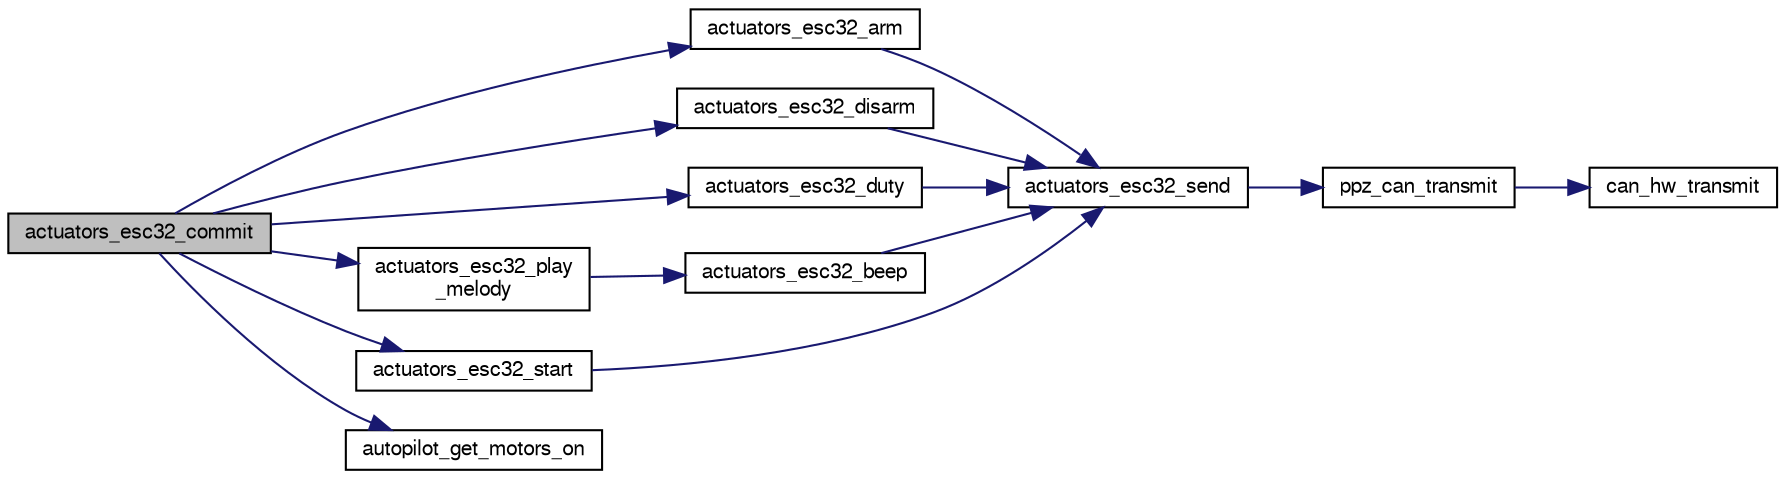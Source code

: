 digraph "actuators_esc32_commit"
{
  edge [fontname="FreeSans",fontsize="10",labelfontname="FreeSans",labelfontsize="10"];
  node [fontname="FreeSans",fontsize="10",shape=record];
  rankdir="LR";
  Node1 [label="actuators_esc32_commit",height=0.2,width=0.4,color="black", fillcolor="grey75", style="filled", fontcolor="black"];
  Node1 -> Node2 [color="midnightblue",fontsize="10",style="solid",fontname="FreeSans"];
  Node2 [label="actuators_esc32_arm",height=0.2,width=0.4,color="black", fillcolor="white", style="filled",URL="$actuators__esc32_8c.html#a2cb2dd9eee7094f3f7200f2592d8d237",tooltip="Arms the ESC. "];
  Node2 -> Node3 [color="midnightblue",fontsize="10",style="solid",fontname="FreeSans"];
  Node3 [label="actuators_esc32_send",height=0.2,width=0.4,color="black", fillcolor="white", style="filled",URL="$actuators__esc32_8c.html#a75c8939cf86b3c06fde5ef6ac0dcc621",tooltip="Transmit a message on the CAN bus. "];
  Node3 -> Node4 [color="midnightblue",fontsize="10",style="solid",fontname="FreeSans"];
  Node4 [label="ppz_can_transmit",height=0.2,width=0.4,color="black", fillcolor="white", style="filled",URL="$can_8c.html#a152615d451206e5d152705c704cdf89f"];
  Node4 -> Node5 [color="midnightblue",fontsize="10",style="solid",fontname="FreeSans"];
  Node5 [label="can_hw_transmit",height=0.2,width=0.4,color="black", fillcolor="white", style="filled",URL="$can__arch_8c.html#ad218f19fbf59d6dd7b788899dfd50b25"];
  Node1 -> Node6 [color="midnightblue",fontsize="10",style="solid",fontname="FreeSans"];
  Node6 [label="actuators_esc32_disarm",height=0.2,width=0.4,color="black", fillcolor="white", style="filled",URL="$actuators__esc32_8c.html#a3bb04f25c575660bde096c9613fdf830",tooltip="Disarms the ESC. "];
  Node6 -> Node3 [color="midnightblue",fontsize="10",style="solid",fontname="FreeSans"];
  Node1 -> Node7 [color="midnightblue",fontsize="10",style="solid",fontname="FreeSans"];
  Node7 [label="actuators_esc32_duty",height=0.2,width=0.4,color="black", fillcolor="white", style="filled",URL="$actuators__esc32_8c.html#a65aac5d03b776508a6f8513a8889a8f3",tooltip="Set the duty cycle of an ESC. "];
  Node7 -> Node3 [color="midnightblue",fontsize="10",style="solid",fontname="FreeSans"];
  Node1 -> Node8 [color="midnightblue",fontsize="10",style="solid",fontname="FreeSans"];
  Node8 [label="actuators_esc32_play\l_melody",height=0.2,width=0.4,color="black", fillcolor="white", style="filled",URL="$actuators__esc32_8c.html#a09aecb001a7e18cb5ad6718d2f9cf139",tooltip="Plays a full melody. "];
  Node8 -> Node9 [color="midnightblue",fontsize="10",style="solid",fontname="FreeSans"];
  Node9 [label="actuators_esc32_beep",height=0.2,width=0.4,color="black", fillcolor="white", style="filled",URL="$actuators__esc32_8c.html#accbcddb98ed84f6ffd67fd62a0aa6ec9",tooltip="Let an ESC beep for a certain amount of time with a specified frequency(frequency doesn&#39;t really matc..."];
  Node9 -> Node3 [color="midnightblue",fontsize="10",style="solid",fontname="FreeSans"];
  Node1 -> Node10 [color="midnightblue",fontsize="10",style="solid",fontname="FreeSans"];
  Node10 [label="actuators_esc32_start",height=0.2,width=0.4,color="black", fillcolor="white", style="filled",URL="$actuators__esc32_8c.html#a89b5bf5ffc5d58da9cf4cb87217ebadc",tooltip="Starts the ESC (let&#39;s it turn when armed) "];
  Node10 -> Node3 [color="midnightblue",fontsize="10",style="solid",fontname="FreeSans"];
  Node1 -> Node11 [color="midnightblue",fontsize="10",style="solid",fontname="FreeSans"];
  Node11 [label="autopilot_get_motors_on",height=0.2,width=0.4,color="black", fillcolor="white", style="filled",URL="$autopilot_8c.html#a6b52f0f9cd2cbf420a77029513ea6f35",tooltip="get motors status "];
}
